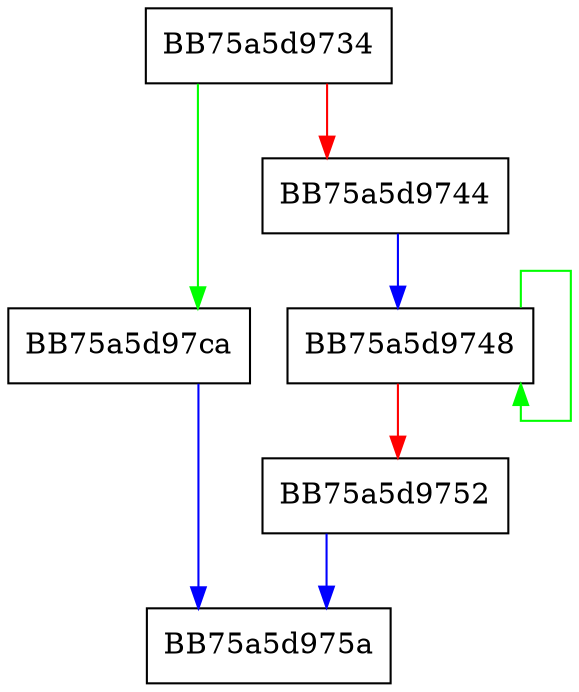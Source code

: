 digraph WPP_SF_SiLL {
  node [shape="box"];
  graph [splines=ortho];
  BB75a5d9734 -> BB75a5d97ca [color="green"];
  BB75a5d9734 -> BB75a5d9744 [color="red"];
  BB75a5d9744 -> BB75a5d9748 [color="blue"];
  BB75a5d9748 -> BB75a5d9748 [color="green"];
  BB75a5d9748 -> BB75a5d9752 [color="red"];
  BB75a5d9752 -> BB75a5d975a [color="blue"];
  BB75a5d97ca -> BB75a5d975a [color="blue"];
}